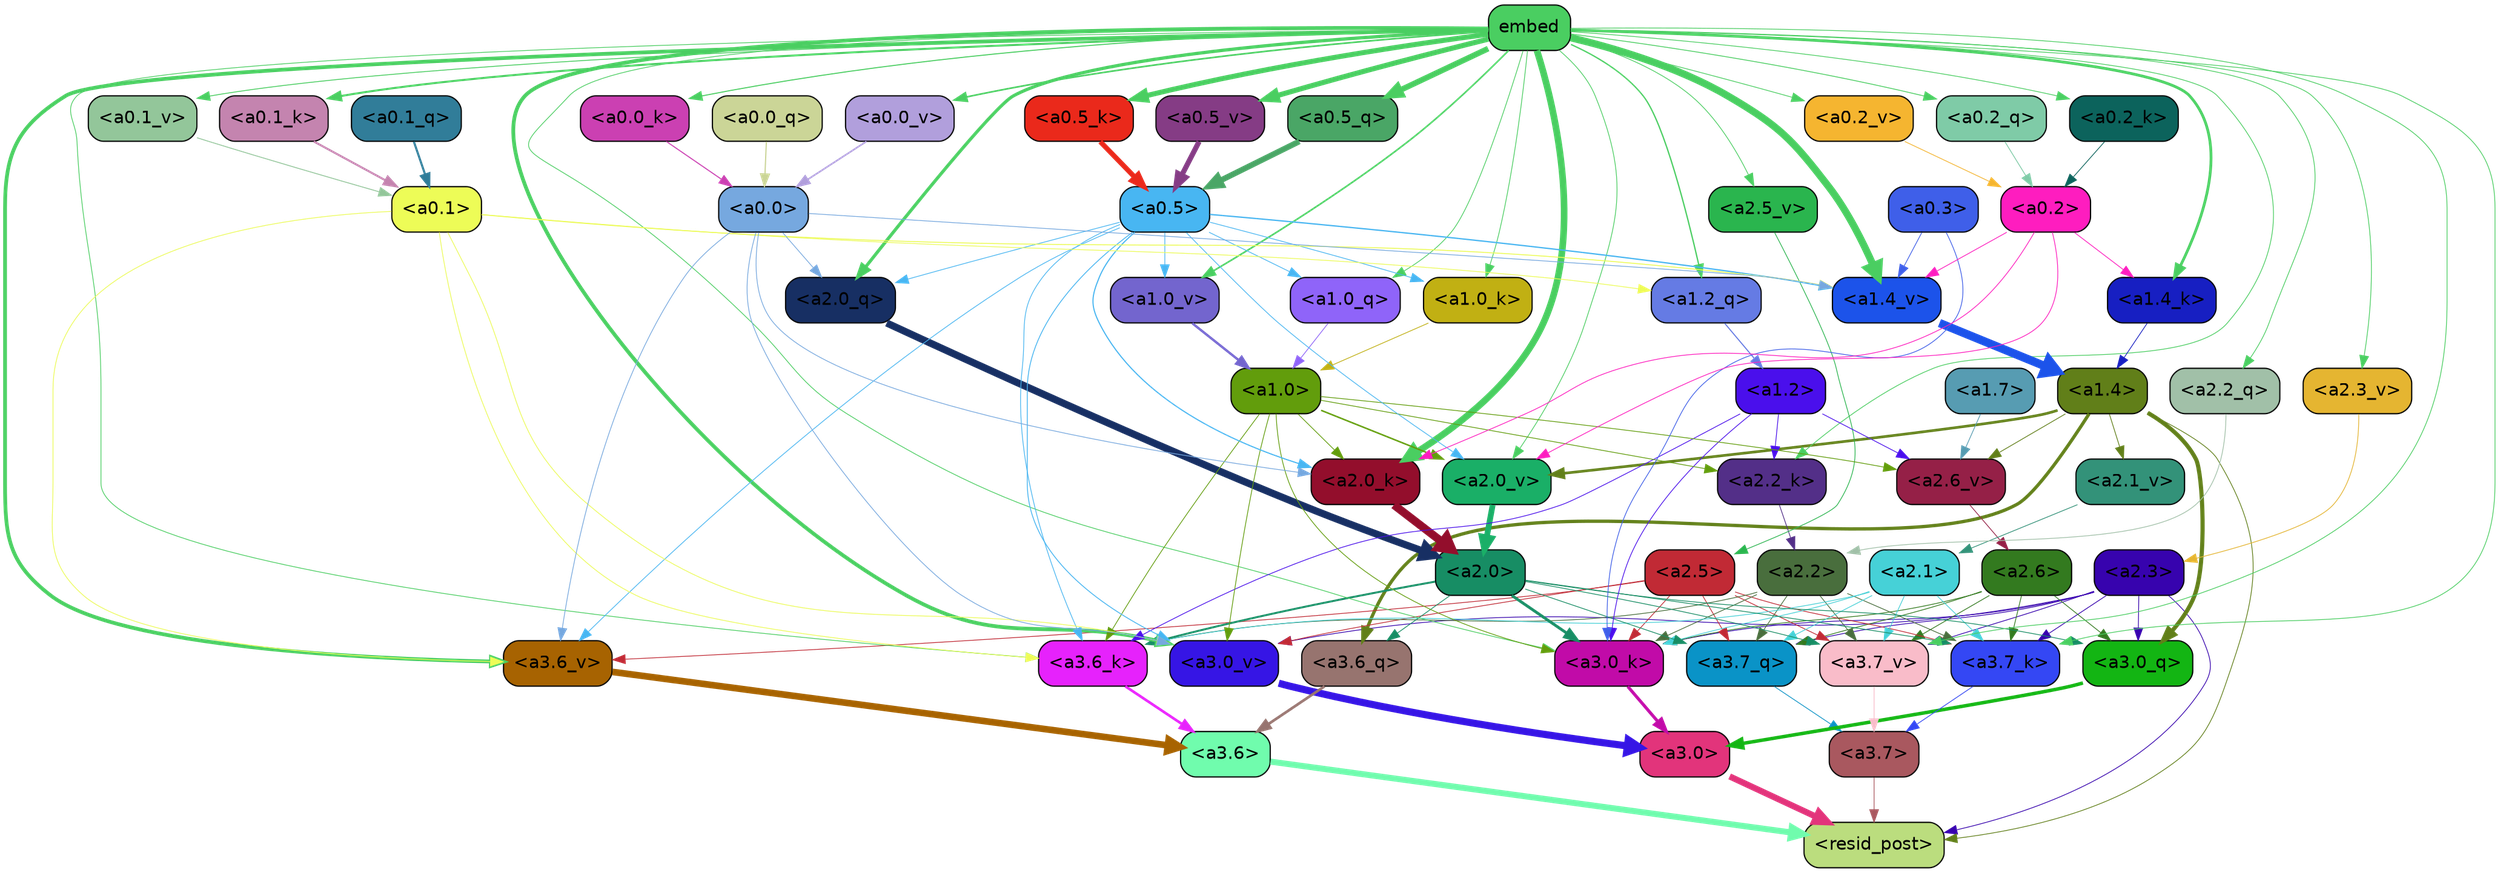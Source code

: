 strict digraph "" {
	graph [bgcolor=transparent,
		layout=dot,
		overlap=false,
		splines=true
	];
	"<a3.7>"	[color=black,
		fillcolor="#a9585f",
		fontname=Helvetica,
		shape=box,
		style="filled, rounded"];
	"<resid_post>"	[color=black,
		fillcolor="#bbdd7e",
		fontname=Helvetica,
		shape=box,
		style="filled, rounded"];
	"<a3.7>" -> "<resid_post>"	[color="#a9585f",
		penwidth=0.6];
	"<a3.6>"	[color=black,
		fillcolor="#70fcad",
		fontname=Helvetica,
		shape=box,
		style="filled, rounded"];
	"<a3.6>" -> "<resid_post>"	[color="#70fcad",
		penwidth=4.753257989883423];
	"<a3.0>"	[color=black,
		fillcolor="#e2347b",
		fontname=Helvetica,
		shape=box,
		style="filled, rounded"];
	"<a3.0>" -> "<resid_post>"	[color="#e2347b",
		penwidth=4.90053927898407];
	"<a2.3>"	[color=black,
		fillcolor="#3703ae",
		fontname=Helvetica,
		shape=box,
		style="filled, rounded"];
	"<a2.3>" -> "<resid_post>"	[color="#3703ae",
		penwidth=0.6];
	"<a3.7_q>"	[color=black,
		fillcolor="#0a93c7",
		fontname=Helvetica,
		shape=box,
		style="filled, rounded"];
	"<a2.3>" -> "<a3.7_q>"	[color="#3703ae",
		penwidth=0.6];
	"<a3.0_q>"	[color=black,
		fillcolor="#13b513",
		fontname=Helvetica,
		shape=box,
		style="filled, rounded"];
	"<a2.3>" -> "<a3.0_q>"	[color="#3703ae",
		penwidth=0.6];
	"<a3.7_k>"	[color=black,
		fillcolor="#3447f4",
		fontname=Helvetica,
		shape=box,
		style="filled, rounded"];
	"<a2.3>" -> "<a3.7_k>"	[color="#3703ae",
		penwidth=0.6];
	"<a3.0_k>"	[color=black,
		fillcolor="#c10ba8",
		fontname=Helvetica,
		shape=box,
		style="filled, rounded"];
	"<a2.3>" -> "<a3.0_k>"	[color="#3703ae",
		penwidth=0.6];
	"<a3.7_v>"	[color=black,
		fillcolor="#f9bcc9",
		fontname=Helvetica,
		shape=box,
		style="filled, rounded"];
	"<a2.3>" -> "<a3.7_v>"	[color="#3703ae",
		penwidth=0.6];
	"<a3.0_v>"	[color=black,
		fillcolor="#3615e5",
		fontname=Helvetica,
		shape=box,
		style="filled, rounded"];
	"<a2.3>" -> "<a3.0_v>"	[color="#3703ae",
		penwidth=0.6];
	"<a1.4>"	[color=black,
		fillcolor="#617f19",
		fontname=Helvetica,
		shape=box,
		style="filled, rounded"];
	"<a1.4>" -> "<resid_post>"	[color="#617f19",
		penwidth=0.6];
	"<a3.6_q>"	[color=black,
		fillcolor="#97746f",
		fontname=Helvetica,
		shape=box,
		style="filled, rounded"];
	"<a1.4>" -> "<a3.6_q>"	[color="#617f19",
		penwidth=2.6043437719345093];
	"<a1.4>" -> "<a3.0_q>"	[color="#617f19",
		penwidth=3.2779015004634857];
	"<a2.6_v>"	[color=black,
		fillcolor="#952047",
		fontname=Helvetica,
		shape=box,
		style="filled, rounded"];
	"<a1.4>" -> "<a2.6_v>"	[color="#617f19",
		penwidth=0.6];
	"<a2.1_v>"	[color=black,
		fillcolor="#339279",
		fontname=Helvetica,
		shape=box,
		style="filled, rounded"];
	"<a1.4>" -> "<a2.1_v>"	[color="#617f19",
		penwidth=0.6];
	"<a2.0_v>"	[color=black,
		fillcolor="#1aaf67",
		fontname=Helvetica,
		shape=box,
		style="filled, rounded"];
	"<a1.4>" -> "<a2.0_v>"	[color="#617f19",
		penwidth=2.089712530374527];
	"<a3.7_q>" -> "<a3.7>"	[color="#0a93c7",
		penwidth=0.6];
	"<a3.6_q>" -> "<a3.6>"	[color="#97746f",
		penwidth=2.091020345687866];
	"<a3.0_q>" -> "<a3.0>"	[color="#13b513",
		penwidth=2.7421876192092896];
	"<a3.7_k>" -> "<a3.7>"	[color="#3447f4",
		penwidth=0.6];
	"<a3.6_k>"	[color=black,
		fillcolor="#e622fc",
		fontname=Helvetica,
		shape=box,
		style="filled, rounded"];
	"<a3.6_k>" -> "<a3.6>"	[color="#e622fc",
		penwidth=2.048597991466522];
	"<a3.0_k>" -> "<a3.0>"	[color="#c10ba8",
		penwidth=2.476402521133423];
	"<a3.7_v>" -> "<a3.7>"	[color="#f9bcc9",
		penwidth=0.6];
	"<a3.6_v>"	[color=black,
		fillcolor="#a76301",
		fontname=Helvetica,
		shape=box,
		style="filled, rounded"];
	"<a3.6_v>" -> "<a3.6>"	[color="#a76301",
		penwidth=5.2550448179244995];
	"<a3.0_v>" -> "<a3.0>"	[color="#3615e5",
		penwidth=5.652270674705505];
	"<a2.6>"	[color=black,
		fillcolor="#337a1f",
		fontname=Helvetica,
		shape=box,
		style="filled, rounded"];
	"<a2.6>" -> "<a3.7_q>"	[color="#337a1f",
		penwidth=0.6];
	"<a2.6>" -> "<a3.0_q>"	[color="#337a1f",
		penwidth=0.6];
	"<a2.6>" -> "<a3.7_k>"	[color="#337a1f",
		penwidth=0.6];
	"<a2.6>" -> "<a3.0_k>"	[color="#337a1f",
		penwidth=0.6];
	"<a2.6>" -> "<a3.7_v>"	[color="#337a1f",
		penwidth=0.6];
	"<a2.5>"	[color=black,
		fillcolor="#c12a35",
		fontname=Helvetica,
		shape=box,
		style="filled, rounded"];
	"<a2.5>" -> "<a3.7_q>"	[color="#c12a35",
		penwidth=0.6];
	"<a2.5>" -> "<a3.7_k>"	[color="#c12a35",
		penwidth=0.6];
	"<a2.5>" -> "<a3.0_k>"	[color="#c12a35",
		penwidth=0.6];
	"<a2.5>" -> "<a3.7_v>"	[color="#c12a35",
		penwidth=0.6];
	"<a2.5>" -> "<a3.6_v>"	[color="#c12a35",
		penwidth=0.6];
	"<a2.5>" -> "<a3.0_v>"	[color="#c12a35",
		penwidth=0.6];
	"<a2.2>"	[color=black,
		fillcolor="#496e3d",
		fontname=Helvetica,
		shape=box,
		style="filled, rounded"];
	"<a2.2>" -> "<a3.7_q>"	[color="#496e3d",
		penwidth=0.6];
	"<a2.2>" -> "<a3.7_k>"	[color="#496e3d",
		penwidth=0.6];
	"<a2.2>" -> "<a3.6_k>"	[color="#496e3d",
		penwidth=0.6];
	"<a2.2>" -> "<a3.0_k>"	[color="#496e3d",
		penwidth=0.6];
	"<a2.2>" -> "<a3.7_v>"	[color="#496e3d",
		penwidth=0.6];
	"<a2.1>"	[color=black,
		fillcolor="#46d1d7",
		fontname=Helvetica,
		shape=box,
		style="filled, rounded"];
	"<a2.1>" -> "<a3.7_q>"	[color="#46d1d7",
		penwidth=0.6];
	"<a2.1>" -> "<a3.7_k>"	[color="#46d1d7",
		penwidth=0.6];
	"<a2.1>" -> "<a3.6_k>"	[color="#46d1d7",
		penwidth=0.6];
	"<a2.1>" -> "<a3.0_k>"	[color="#46d1d7",
		penwidth=0.6];
	"<a2.1>" -> "<a3.7_v>"	[color="#46d1d7",
		penwidth=0.6];
	"<a2.0>"	[color=black,
		fillcolor="#178d64",
		fontname=Helvetica,
		shape=box,
		style="filled, rounded"];
	"<a2.0>" -> "<a3.7_q>"	[color="#178d64",
		penwidth=0.6];
	"<a2.0>" -> "<a3.6_q>"	[color="#178d64",
		penwidth=0.6];
	"<a2.0>" -> "<a3.0_q>"	[color="#178d64",
		penwidth=0.6];
	"<a2.0>" -> "<a3.7_k>"	[color="#178d64",
		penwidth=0.6];
	"<a2.0>" -> "<a3.6_k>"	[color="#178d64",
		penwidth=1.5290023684501648];
	"<a2.0>" -> "<a3.0_k>"	[color="#178d64",
		penwidth=2.2551413774490356];
	"<a2.0>" -> "<a3.7_v>"	[color="#178d64",
		penwidth=0.6];
	embed	[color=black,
		fillcolor="#4ace61",
		fontname=Helvetica,
		shape=box,
		style="filled, rounded"];
	embed -> "<a3.7_k>"	[color="#4ace61",
		penwidth=0.6];
	embed -> "<a3.6_k>"	[color="#4ace61",
		penwidth=0.6];
	embed -> "<a3.0_k>"	[color="#4ace61",
		penwidth=0.6];
	embed -> "<a3.7_v>"	[color="#4ace61",
		penwidth=0.6];
	embed -> "<a3.6_v>"	[color="#4ace61",
		penwidth=2.9556376338005066];
	embed -> "<a3.0_v>"	[color="#4ace61",
		penwidth=2.972973108291626];
	"<a2.2_q>"	[color=black,
		fillcolor="#a1c0a8",
		fontname=Helvetica,
		shape=box,
		style="filled, rounded"];
	embed -> "<a2.2_q>"	[color="#4ace61",
		penwidth=0.6];
	"<a2.0_q>"	[color=black,
		fillcolor="#172f63",
		fontname=Helvetica,
		shape=box,
		style="filled, rounded"];
	embed -> "<a2.0_q>"	[color="#4ace61",
		penwidth=2.540744114667177];
	"<a2.2_k>"	[color=black,
		fillcolor="#532f88",
		fontname=Helvetica,
		shape=box,
		style="filled, rounded"];
	embed -> "<a2.2_k>"	[color="#4ace61",
		penwidth=0.6];
	"<a2.0_k>"	[color=black,
		fillcolor="#930e2c",
		fontname=Helvetica,
		shape=box,
		style="filled, rounded"];
	embed -> "<a2.0_k>"	[color="#4ace61",
		penwidth=5.233989953994751];
	"<a2.5_v>"	[color=black,
		fillcolor="#2ab54e",
		fontname=Helvetica,
		shape=box,
		style="filled, rounded"];
	embed -> "<a2.5_v>"	[color="#4ace61",
		penwidth=0.6];
	"<a2.3_v>"	[color=black,
		fillcolor="#e5b531",
		fontname=Helvetica,
		shape=box,
		style="filled, rounded"];
	embed -> "<a2.3_v>"	[color="#4ace61",
		penwidth=0.6];
	embed -> "<a2.0_v>"	[color="#4ace61",
		penwidth=0.6];
	"<a1.2_q>"	[color=black,
		fillcolor="#657be4",
		fontname=Helvetica,
		shape=box,
		style="filled, rounded"];
	embed -> "<a1.2_q>"	[color="#4ace61",
		penwidth=1.0232882499694824];
	"<a1.0_q>"	[color=black,
		fillcolor="#8f64f9",
		fontname=Helvetica,
		shape=box,
		style="filled, rounded"];
	embed -> "<a1.0_q>"	[color="#4ace61",
		penwidth=0.6];
	"<a1.4_k>"	[color=black,
		fillcolor="#171fc2",
		fontname=Helvetica,
		shape=box,
		style="filled, rounded"];
	embed -> "<a1.4_k>"	[color="#4ace61",
		penwidth=2.181154489517212];
	"<a1.0_k>"	[color=black,
		fillcolor="#c1b013",
		fontname=Helvetica,
		shape=box,
		style="filled, rounded"];
	embed -> "<a1.0_k>"	[color="#4ace61",
		penwidth=0.6];
	"<a1.4_v>"	[color=black,
		fillcolor="#1c53ea",
		fontname=Helvetica,
		shape=box,
		style="filled, rounded"];
	embed -> "<a1.4_v>"	[color="#4ace61",
		penwidth=5.707561254501343];
	"<a1.0_v>"	[color=black,
		fillcolor="#7365ce",
		fontname=Helvetica,
		shape=box,
		style="filled, rounded"];
	embed -> "<a1.0_v>"	[color="#4ace61",
		penwidth=1.26310396194458];
	"<a0.5_q>"	[color=black,
		fillcolor="#4aa666",
		fontname=Helvetica,
		shape=box,
		style="filled, rounded"];
	embed -> "<a0.5_q>"	[color="#4ace61",
		penwidth=4.493734657764435];
	"<a0.2_q>"	[color=black,
		fillcolor="#7fcba7",
		fontname=Helvetica,
		shape=box,
		style="filled, rounded"];
	embed -> "<a0.2_q>"	[color="#4ace61",
		penwidth=0.650632381439209];
	"<a0.5_k>"	[color=black,
		fillcolor="#ea291b",
		fontname=Helvetica,
		shape=box,
		style="filled, rounded"];
	embed -> "<a0.5_k>"	[color="#4ace61",
		penwidth=3.9719181060791016];
	"<a0.2_k>"	[color=black,
		fillcolor="#0c635c",
		fontname=Helvetica,
		shape=box,
		style="filled, rounded"];
	embed -> "<a0.2_k>"	[color="#4ace61",
		penwidth=0.6];
	"<a0.1_k>"	[color=black,
		fillcolor="#c484af",
		fontname=Helvetica,
		shape=box,
		style="filled, rounded"];
	embed -> "<a0.1_k>"	[color="#4ace61",
		penwidth=1.5668344497680664];
	"<a0.0_k>"	[color=black,
		fillcolor="#cb40b2",
		fontname=Helvetica,
		shape=box,
		style="filled, rounded"];
	embed -> "<a0.0_k>"	[color="#4ace61",
		penwidth=0.8102378845214844];
	"<a0.5_v>"	[color=black,
		fillcolor="#853c85",
		fontname=Helvetica,
		shape=box,
		style="filled, rounded"];
	embed -> "<a0.5_v>"	[color="#4ace61",
		penwidth=4.048895955085754];
	"<a0.2_v>"	[color=black,
		fillcolor="#f5b530",
		fontname=Helvetica,
		shape=box,
		style="filled, rounded"];
	embed -> "<a0.2_v>"	[color="#4ace61",
		penwidth=0.6];
	"<a0.1_v>"	[color=black,
		fillcolor="#93c69a",
		fontname=Helvetica,
		shape=box,
		style="filled, rounded"];
	embed -> "<a0.1_v>"	[color="#4ace61",
		penwidth=0.685732364654541];
	"<a0.0_v>"	[color=black,
		fillcolor="#b19fdc",
		fontname=Helvetica,
		shape=box,
		style="filled, rounded"];
	embed -> "<a0.0_v>"	[color="#4ace61",
		penwidth=1.2662250995635986];
	"<a1.2>"	[color=black,
		fillcolor="#4a0fec",
		fontname=Helvetica,
		shape=box,
		style="filled, rounded"];
	"<a1.2>" -> "<a3.6_k>"	[color="#4a0fec",
		penwidth=0.6];
	"<a1.2>" -> "<a3.0_k>"	[color="#4a0fec",
		penwidth=0.6];
	"<a1.2>" -> "<a2.2_k>"	[color="#4a0fec",
		penwidth=0.6];
	"<a1.2>" -> "<a2.6_v>"	[color="#4a0fec",
		penwidth=0.6];
	"<a1.0>"	[color=black,
		fillcolor="#629d0c",
		fontname=Helvetica,
		shape=box,
		style="filled, rounded"];
	"<a1.0>" -> "<a3.6_k>"	[color="#629d0c",
		penwidth=0.6];
	"<a1.0>" -> "<a3.0_k>"	[color="#629d0c",
		penwidth=0.6];
	"<a1.0>" -> "<a3.0_v>"	[color="#629d0c",
		penwidth=0.6];
	"<a1.0>" -> "<a2.2_k>"	[color="#629d0c",
		penwidth=0.6];
	"<a1.0>" -> "<a2.0_k>"	[color="#629d0c",
		penwidth=0.6];
	"<a1.0>" -> "<a2.6_v>"	[color="#629d0c",
		penwidth=0.6];
	"<a1.0>" -> "<a2.0_v>"	[color="#629d0c",
		penwidth=1.1915444135665894];
	"<a0.5>"	[color=black,
		fillcolor="#48b6f2",
		fontname=Helvetica,
		shape=box,
		style="filled, rounded"];
	"<a0.5>" -> "<a3.6_k>"	[color="#48b6f2",
		penwidth=0.6];
	"<a0.5>" -> "<a3.6_v>"	[color="#48b6f2",
		penwidth=0.6];
	"<a0.5>" -> "<a3.0_v>"	[color="#48b6f2",
		penwidth=0.6790935099124908];
	"<a0.5>" -> "<a2.0_q>"	[color="#48b6f2",
		penwidth=0.6];
	"<a0.5>" -> "<a2.0_k>"	[color="#48b6f2",
		penwidth=0.8868831396102905];
	"<a0.5>" -> "<a2.0_v>"	[color="#48b6f2",
		penwidth=0.6];
	"<a0.5>" -> "<a1.0_q>"	[color="#48b6f2",
		penwidth=0.6];
	"<a0.5>" -> "<a1.0_k>"	[color="#48b6f2",
		penwidth=0.6];
	"<a0.5>" -> "<a1.4_v>"	[color="#48b6f2",
		penwidth=1.0242966413497925];
	"<a0.5>" -> "<a1.0_v>"	[color="#48b6f2",
		penwidth=0.6];
	"<a0.1>"	[color=black,
		fillcolor="#edfc57",
		fontname=Helvetica,
		shape=box,
		style="filled, rounded"];
	"<a0.1>" -> "<a3.6_k>"	[color="#edfc57",
		penwidth=0.6];
	"<a0.1>" -> "<a3.6_v>"	[color="#edfc57",
		penwidth=0.6];
	"<a0.1>" -> "<a3.0_v>"	[color="#edfc57",
		penwidth=0.6];
	"<a0.1>" -> "<a1.2_q>"	[color="#edfc57",
		penwidth=0.6];
	"<a0.1>" -> "<a1.4_v>"	[color="#edfc57",
		penwidth=0.7291159629821777];
	"<a0.3>"	[color=black,
		fillcolor="#3f5fe9",
		fontname=Helvetica,
		shape=box,
		style="filled, rounded"];
	"<a0.3>" -> "<a3.0_k>"	[color="#3f5fe9",
		penwidth=0.6];
	"<a0.3>" -> "<a1.4_v>"	[color="#3f5fe9",
		penwidth=0.6];
	"<a0.0>"	[color=black,
		fillcolor="#76a8df",
		fontname=Helvetica,
		shape=box,
		style="filled, rounded"];
	"<a0.0>" -> "<a3.6_v>"	[color="#76a8df",
		penwidth=0.6];
	"<a0.0>" -> "<a3.0_v>"	[color="#76a8df",
		penwidth=0.6];
	"<a0.0>" -> "<a2.0_q>"	[color="#76a8df",
		penwidth=0.6];
	"<a0.0>" -> "<a2.0_k>"	[color="#76a8df",
		penwidth=0.6];
	"<a0.0>" -> "<a1.4_v>"	[color="#76a8df",
		penwidth=0.6];
	"<a2.2_q>" -> "<a2.2>"	[color="#a1c0a8",
		penwidth=0.6];
	"<a2.0_q>" -> "<a2.0>"	[color="#172f63",
		penwidth=5.6763341426849365];
	"<a2.2_k>" -> "<a2.2>"	[color="#532f88",
		penwidth=0.6];
	"<a2.0_k>" -> "<a2.0>"	[color="#930e2c",
		penwidth=6.450865745544434];
	"<a2.6_v>" -> "<a2.6>"	[color="#952047",
		penwidth=0.6];
	"<a2.5_v>" -> "<a2.5>"	[color="#2ab54e",
		penwidth=0.6];
	"<a2.3_v>" -> "<a2.3>"	[color="#e5b531",
		penwidth=0.6];
	"<a2.1_v>" -> "<a2.1>"	[color="#339279",
		penwidth=0.6];
	"<a2.0_v>" -> "<a2.0>"	[color="#1aaf67",
		penwidth=4.569358706474304];
	"<a0.2>"	[color=black,
		fillcolor="#fe1dbf",
		fontname=Helvetica,
		shape=box,
		style="filled, rounded"];
	"<a0.2>" -> "<a2.0_k>"	[color="#fe1dbf",
		penwidth=0.6];
	"<a0.2>" -> "<a2.0_v>"	[color="#fe1dbf",
		penwidth=0.6];
	"<a0.2>" -> "<a1.4_k>"	[color="#fe1dbf",
		penwidth=0.6];
	"<a0.2>" -> "<a1.4_v>"	[color="#fe1dbf",
		penwidth=0.6];
	"<a1.7>"	[color=black,
		fillcolor="#579cb2",
		fontname=Helvetica,
		shape=box,
		style="filled, rounded"];
	"<a1.7>" -> "<a2.6_v>"	[color="#579cb2",
		penwidth=0.6];
	"<a1.2_q>" -> "<a1.2>"	[color="#657be4",
		penwidth=0.8473789691925049];
	"<a1.0_q>" -> "<a1.0>"	[color="#8f64f9",
		penwidth=0.6];
	"<a1.4_k>" -> "<a1.4>"	[color="#171fc2",
		penwidth=0.6];
	"<a1.0_k>" -> "<a1.0>"	[color="#c1b013",
		penwidth=0.6];
	"<a1.4_v>" -> "<a1.4>"	[color="#1c53ea",
		penwidth=6.609479665756226];
	"<a1.0_v>" -> "<a1.0>"	[color="#7365ce",
		penwidth=1.862385869026184];
	"<a0.5_q>" -> "<a0.5>"	[color="#4aa666",
		penwidth=4.525571644306183];
	"<a0.2_q>" -> "<a0.2>"	[color="#7fcba7",
		penwidth=0.650632381439209];
	"<a0.1_q>"	[color=black,
		fillcolor="#317d99",
		fontname=Helvetica,
		shape=box,
		style="filled, rounded"];
	"<a0.1_q>" -> "<a0.1>"	[color="#317d99",
		penwidth=1.6614570617675781];
	"<a0.0_q>"	[color=black,
		fillcolor="#cbd597",
		fontname=Helvetica,
		shape=box,
		style="filled, rounded"];
	"<a0.0_q>" -> "<a0.0>"	[color="#cbd597",
		penwidth=0.9274430274963379];
	"<a0.5_k>" -> "<a0.5>"	[color="#ea291b",
		penwidth=3.994816780090332];
	"<a0.2_k>" -> "<a0.2>"	[color="#0c635c",
		penwidth=0.6];
	"<a0.1_k>" -> "<a0.1>"	[color="#c484af",
		penwidth=1.5859735012054443];
	"<a0.0_k>" -> "<a0.0>"	[color="#cb40b2",
		penwidth=0.8134422302246094];
	"<a0.5_v>" -> "<a0.5>"	[color="#853c85",
		penwidth=4.101986527442932];
	"<a0.2_v>" -> "<a0.2>"	[color="#f5b530",
		penwidth=0.6];
	"<a0.1_v>" -> "<a0.1>"	[color="#93c69a",
		penwidth=0.6931805610656738];
	"<a0.0_v>" -> "<a0.0>"	[color="#b19fdc",
		penwidth=1.2705905437469482];
}
